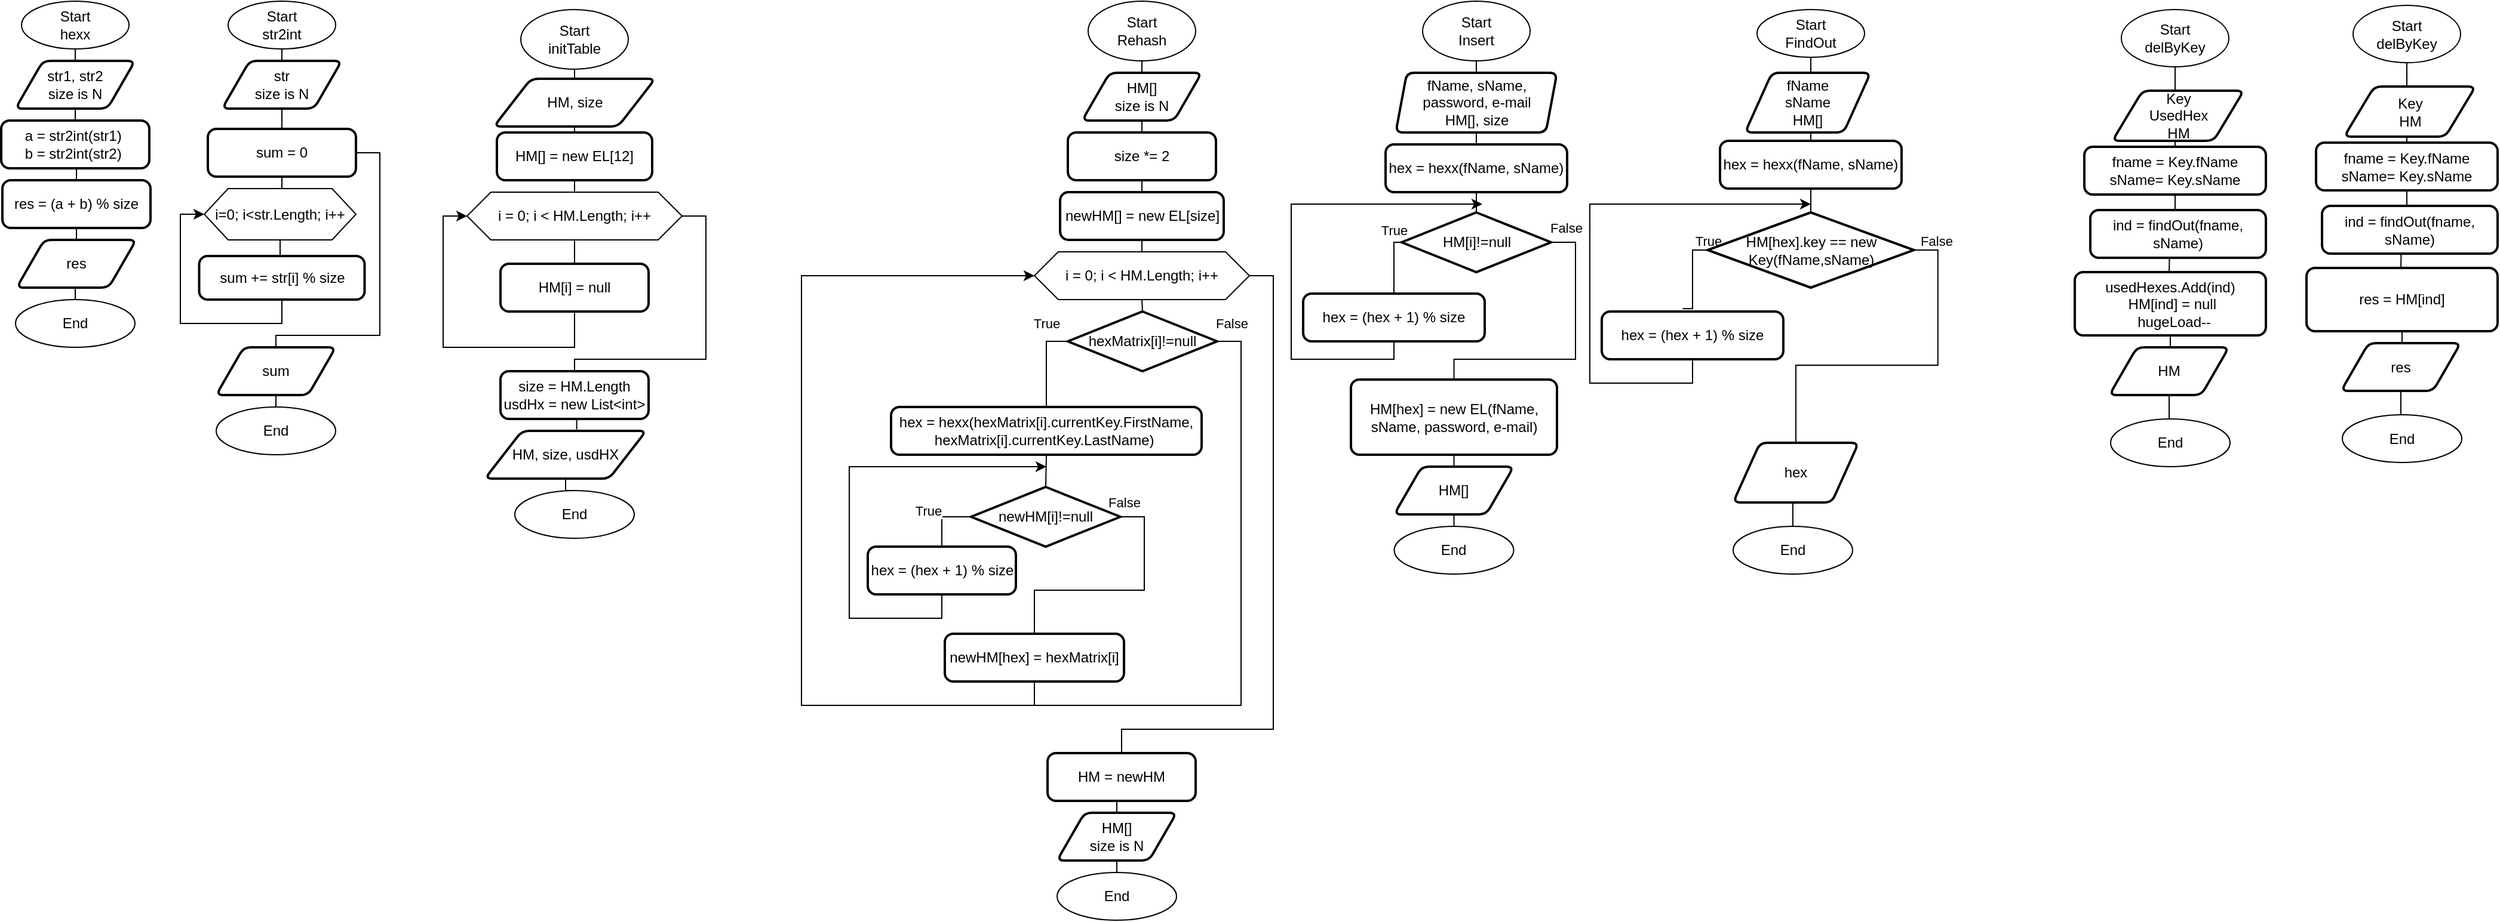 <mxfile version="13.9.9" type="device"><diagram id="-qW-ev40cqppcc0-wCnR" name="Страница 1"><mxGraphModel dx="1329" dy="557" grid="1" gridSize="10" guides="1" tooltips="1" connect="1" arrows="1" fold="1" page="1" pageScale="1" pageWidth="827" pageHeight="1169" math="0" shadow="0"><root><mxCell id="0"/><mxCell id="1" parent="0"/><mxCell id="m1HJaxvQzrxahPzaqGHg-1" value="Start&lt;br&gt;initTable" style="ellipse;whiteSpace=wrap;html=1;" vertex="1" parent="1"><mxGeometry x="-85" y="47" width="90" height="50" as="geometry"/></mxCell><mxCell id="m1HJaxvQzrxahPzaqGHg-3" style="edgeStyle=orthogonalEdgeStyle;rounded=0;orthogonalLoop=1;jettySize=auto;html=1;exitX=0.5;exitY=0;exitDx=0;exitDy=0;entryX=0.5;entryY=1;entryDx=0;entryDy=0;endArrow=none;endFill=0;" edge="1" parent="1" source="m1HJaxvQzrxahPzaqGHg-2"><mxGeometry relative="1" as="geometry"><mxPoint x="-40" y="140" as="targetPoint"/></mxGeometry></mxCell><mxCell id="m1HJaxvQzrxahPzaqGHg-2" value="HM[] = new EL[12]" style="rounded=1;whiteSpace=wrap;html=1;absoluteArcSize=1;arcSize=14;strokeWidth=2;" vertex="1" parent="1"><mxGeometry x="-105" y="150" width="130" height="40" as="geometry"/></mxCell><mxCell id="m1HJaxvQzrxahPzaqGHg-5" style="edgeStyle=orthogonalEdgeStyle;rounded=0;orthogonalLoop=1;jettySize=auto;html=1;exitX=0.5;exitY=0;exitDx=0;exitDy=0;entryX=0.5;entryY=1;entryDx=0;entryDy=0;endArrow=none;endFill=0;" edge="1" parent="1" source="m1HJaxvQzrxahPzaqGHg-4" target="m1HJaxvQzrxahPzaqGHg-2"><mxGeometry relative="1" as="geometry"/></mxCell><mxCell id="m1HJaxvQzrxahPzaqGHg-7" style="edgeStyle=orthogonalEdgeStyle;rounded=0;orthogonalLoop=1;jettySize=auto;html=1;exitX=0.5;exitY=1;exitDx=0;exitDy=0;entryX=0.5;entryY=0;entryDx=0;entryDy=0;endArrow=none;endFill=0;" edge="1" parent="1" source="m1HJaxvQzrxahPzaqGHg-4" target="m1HJaxvQzrxahPzaqGHg-6"><mxGeometry relative="1" as="geometry"/></mxCell><mxCell id="m1HJaxvQzrxahPzaqGHg-11" style="edgeStyle=orthogonalEdgeStyle;rounded=0;orthogonalLoop=1;jettySize=auto;html=1;exitX=1;exitY=0.5;exitDx=0;exitDy=0;entryX=0.5;entryY=0;entryDx=0;entryDy=0;endArrow=none;endFill=0;" edge="1" parent="1" source="m1HJaxvQzrxahPzaqGHg-4" target="m1HJaxvQzrxahPzaqGHg-10"><mxGeometry relative="1" as="geometry"><Array as="points"><mxPoint x="70" y="220"/><mxPoint x="70" y="340"/><mxPoint x="-40" y="340"/></Array></mxGeometry></mxCell><mxCell id="m1HJaxvQzrxahPzaqGHg-4" value="i = 0; i &amp;lt; HM.Length; i++" style="shape=hexagon;perimeter=hexagonPerimeter2;whiteSpace=wrap;html=1;fixedSize=1;" vertex="1" parent="1"><mxGeometry x="-130" y="200" width="180" height="40" as="geometry"/></mxCell><mxCell id="m1HJaxvQzrxahPzaqGHg-9" style="edgeStyle=orthogonalEdgeStyle;rounded=0;orthogonalLoop=1;jettySize=auto;html=1;entryX=0;entryY=0.5;entryDx=0;entryDy=0;endArrow=classic;endFill=1;" edge="1" parent="1" source="m1HJaxvQzrxahPzaqGHg-6" target="m1HJaxvQzrxahPzaqGHg-4"><mxGeometry relative="1" as="geometry"><Array as="points"><mxPoint x="-40" y="330"/><mxPoint x="-150" y="330"/><mxPoint x="-150" y="220"/></Array></mxGeometry></mxCell><mxCell id="m1HJaxvQzrxahPzaqGHg-6" value="HM[i] = null" style="rounded=1;whiteSpace=wrap;html=1;absoluteArcSize=1;arcSize=14;strokeWidth=2;" vertex="1" parent="1"><mxGeometry x="-102" y="260" width="124" height="40" as="geometry"/></mxCell><mxCell id="m1HJaxvQzrxahPzaqGHg-13" style="edgeStyle=orthogonalEdgeStyle;rounded=0;orthogonalLoop=1;jettySize=auto;html=1;exitX=0.5;exitY=1;exitDx=0;exitDy=0;entryX=0.569;entryY=-0.03;entryDx=0;entryDy=0;entryPerimeter=0;endArrow=none;endFill=0;" edge="1" parent="1" source="m1HJaxvQzrxahPzaqGHg-10" target="m1HJaxvQzrxahPzaqGHg-12"><mxGeometry relative="1" as="geometry"/></mxCell><mxCell id="m1HJaxvQzrxahPzaqGHg-10" value="size = HM.Length&lt;br&gt;usdHx = new List&amp;lt;int&amp;gt;" style="rounded=1;whiteSpace=wrap;html=1;absoluteArcSize=1;arcSize=14;strokeWidth=2;" vertex="1" parent="1"><mxGeometry x="-102" y="350" width="124" height="40" as="geometry"/></mxCell><mxCell id="m1HJaxvQzrxahPzaqGHg-12" value="HM, size, usdHX" style="shape=parallelogram;html=1;strokeWidth=2;perimeter=parallelogramPerimeter;whiteSpace=wrap;rounded=1;arcSize=12;size=0.23;" vertex="1" parent="1"><mxGeometry x="-115" y="400" width="135" height="40" as="geometry"/></mxCell><mxCell id="m1HJaxvQzrxahPzaqGHg-15" style="edgeStyle=orthogonalEdgeStyle;rounded=0;orthogonalLoop=1;jettySize=auto;html=1;exitX=0.5;exitY=0;exitDx=0;exitDy=0;entryX=0.5;entryY=1;entryDx=0;entryDy=0;endArrow=none;endFill=0;" edge="1" parent="1" source="m1HJaxvQzrxahPzaqGHg-14" target="m1HJaxvQzrxahPzaqGHg-12"><mxGeometry relative="1" as="geometry"/></mxCell><mxCell id="m1HJaxvQzrxahPzaqGHg-14" value="End" style="ellipse;whiteSpace=wrap;html=1;" vertex="1" parent="1"><mxGeometry x="-90" y="450" width="100" height="40" as="geometry"/></mxCell><mxCell id="m1HJaxvQzrxahPzaqGHg-16" value="Start&lt;br&gt;Rehash" style="ellipse;whiteSpace=wrap;html=1;" vertex="1" parent="1"><mxGeometry x="390" y="40" width="90" height="50" as="geometry"/></mxCell><mxCell id="m1HJaxvQzrxahPzaqGHg-18" style="edgeStyle=orthogonalEdgeStyle;rounded=0;orthogonalLoop=1;jettySize=auto;html=1;exitX=0.5;exitY=0;exitDx=0;exitDy=0;entryX=0.5;entryY=1;entryDx=0;entryDy=0;endArrow=none;endFill=0;" edge="1" parent="1" source="m1HJaxvQzrxahPzaqGHg-17" target="m1HJaxvQzrxahPzaqGHg-16"><mxGeometry relative="1" as="geometry"/></mxCell><mxCell id="m1HJaxvQzrxahPzaqGHg-21" style="edgeStyle=orthogonalEdgeStyle;rounded=0;orthogonalLoop=1;jettySize=auto;html=1;exitX=0.5;exitY=1;exitDx=0;exitDy=0;entryX=0.5;entryY=0;entryDx=0;entryDy=0;endArrow=none;endFill=0;" edge="1" parent="1" source="m1HJaxvQzrxahPzaqGHg-17" target="m1HJaxvQzrxahPzaqGHg-20"><mxGeometry relative="1" as="geometry"/></mxCell><mxCell id="m1HJaxvQzrxahPzaqGHg-17" value="HM[]&lt;br&gt;size is N" style="shape=parallelogram;html=1;strokeWidth=2;perimeter=parallelogramPerimeter;whiteSpace=wrap;rounded=1;arcSize=12;size=0.23;" vertex="1" parent="1"><mxGeometry x="385" y="100" width="100" height="40" as="geometry"/></mxCell><mxCell id="m1HJaxvQzrxahPzaqGHg-20" value="size *= 2" style="rounded=1;whiteSpace=wrap;html=1;absoluteArcSize=1;arcSize=14;strokeWidth=2;" vertex="1" parent="1"><mxGeometry x="373" y="150" width="124" height="40" as="geometry"/></mxCell><mxCell id="m1HJaxvQzrxahPzaqGHg-23" style="edgeStyle=orthogonalEdgeStyle;rounded=0;orthogonalLoop=1;jettySize=auto;html=1;exitX=0.5;exitY=0;exitDx=0;exitDy=0;entryX=0.5;entryY=1;entryDx=0;entryDy=0;endArrow=none;endFill=0;" edge="1" parent="1" source="m1HJaxvQzrxahPzaqGHg-22" target="m1HJaxvQzrxahPzaqGHg-20"><mxGeometry relative="1" as="geometry"/></mxCell><mxCell id="m1HJaxvQzrxahPzaqGHg-22" value="newHM[] = new EL[size]" style="rounded=1;whiteSpace=wrap;html=1;absoluteArcSize=1;arcSize=14;strokeWidth=2;" vertex="1" parent="1"><mxGeometry x="366.5" y="200" width="137" height="40" as="geometry"/></mxCell><mxCell id="m1HJaxvQzrxahPzaqGHg-34" style="edgeStyle=orthogonalEdgeStyle;rounded=0;orthogonalLoop=1;jettySize=auto;html=1;exitX=0.5;exitY=0;exitDx=0;exitDy=0;entryX=0.5;entryY=1;entryDx=0;entryDy=0;endArrow=none;endFill=0;" edge="1" parent="1" source="m1HJaxvQzrxahPzaqGHg-24" target="m1HJaxvQzrxahPzaqGHg-22"><mxGeometry relative="1" as="geometry"/></mxCell><mxCell id="m1HJaxvQzrxahPzaqGHg-51" style="edgeStyle=orthogonalEdgeStyle;rounded=0;orthogonalLoop=1;jettySize=auto;html=1;exitX=1;exitY=0.5;exitDx=0;exitDy=0;entryX=0.5;entryY=0;entryDx=0;entryDy=0;endArrow=none;endFill=0;" edge="1" parent="1" source="m1HJaxvQzrxahPzaqGHg-24" target="m1HJaxvQzrxahPzaqGHg-52"><mxGeometry relative="1" as="geometry"><mxPoint x="435.5" y="670" as="targetPoint"/><Array as="points"><mxPoint x="545" y="270"/><mxPoint x="545" y="650"/><mxPoint x="418" y="650"/></Array></mxGeometry></mxCell><mxCell id="m1HJaxvQzrxahPzaqGHg-24" value="i = 0; i &amp;lt; HM.Length; i++" style="shape=hexagon;perimeter=hexagonPerimeter2;whiteSpace=wrap;html=1;fixedSize=1;" vertex="1" parent="1"><mxGeometry x="345" y="250" width="180" height="40" as="geometry"/></mxCell><mxCell id="m1HJaxvQzrxahPzaqGHg-46" value="True" style="edgeStyle=orthogonalEdgeStyle;rounded=0;orthogonalLoop=1;jettySize=auto;html=1;exitX=0;exitY=0.5;exitDx=0;exitDy=0;exitPerimeter=0;entryX=0.5;entryY=0;entryDx=0;entryDy=0;endArrow=none;endFill=0;" edge="1" parent="1" source="m1HJaxvQzrxahPzaqGHg-35" target="m1HJaxvQzrxahPzaqGHg-37"><mxGeometry x="-0.507" y="-15" relative="1" as="geometry"><Array as="points"><mxPoint x="355" y="325"/></Array><mxPoint x="15" y="-15" as="offset"/></mxGeometry></mxCell><mxCell id="m1HJaxvQzrxahPzaqGHg-47" style="edgeStyle=orthogonalEdgeStyle;rounded=0;orthogonalLoop=1;jettySize=auto;html=1;exitX=0.5;exitY=0;exitDx=0;exitDy=0;exitPerimeter=0;entryX=0.5;entryY=1;entryDx=0;entryDy=0;endArrow=none;endFill=0;" edge="1" parent="1" source="m1HJaxvQzrxahPzaqGHg-35" target="m1HJaxvQzrxahPzaqGHg-24"><mxGeometry relative="1" as="geometry"/></mxCell><mxCell id="m1HJaxvQzrxahPzaqGHg-49" value="False" style="edgeStyle=orthogonalEdgeStyle;rounded=0;orthogonalLoop=1;jettySize=auto;html=1;exitX=1;exitY=0.5;exitDx=0;exitDy=0;exitPerimeter=0;endArrow=none;endFill=0;" edge="1" parent="1" source="m1HJaxvQzrxahPzaqGHg-35"><mxGeometry x="-0.952" y="15" relative="1" as="geometry"><mxPoint x="345" y="630" as="targetPoint"/><Array as="points"><mxPoint x="518" y="325"/><mxPoint x="518" y="630"/></Array><mxPoint as="offset"/></mxGeometry></mxCell><mxCell id="m1HJaxvQzrxahPzaqGHg-35" value="hexMatrix[i]!=null" style="strokeWidth=2;html=1;shape=mxgraph.flowchart.decision;whiteSpace=wrap;" vertex="1" parent="1"><mxGeometry x="373" y="300" width="125" height="50" as="geometry"/></mxCell><mxCell id="m1HJaxvQzrxahPzaqGHg-37" value="hex = hexx(hexMatrix[i].currentKey.FirstName, hexMatrix[i].currentKey.LastName)&amp;nbsp;" style="rounded=1;whiteSpace=wrap;html=1;absoluteArcSize=1;arcSize=14;strokeWidth=2;" vertex="1" parent="1"><mxGeometry x="225" y="380" width="260" height="40" as="geometry"/></mxCell><mxCell id="m1HJaxvQzrxahPzaqGHg-38" value="True&lt;br&gt;" style="edgeStyle=orthogonalEdgeStyle;rounded=0;orthogonalLoop=1;jettySize=auto;html=1;entryX=0.5;entryY=0;entryDx=0;entryDy=0;endArrow=none;endFill=0;" edge="1" parent="1" source="m1HJaxvQzrxahPzaqGHg-41" target="m1HJaxvQzrxahPzaqGHg-43"><mxGeometry x="-0.01" y="-13" relative="1" as="geometry"><Array as="points"><mxPoint x="267.5" y="472"/></Array><mxPoint x="1" y="-5" as="offset"/></mxGeometry></mxCell><mxCell id="m1HJaxvQzrxahPzaqGHg-39" style="edgeStyle=orthogonalEdgeStyle;rounded=0;orthogonalLoop=1;jettySize=auto;html=1;exitX=0.5;exitY=0;exitDx=0;exitDy=0;exitPerimeter=0;entryX=0.5;entryY=1;entryDx=0;entryDy=0;endArrow=none;endFill=0;" edge="1" parent="1" source="m1HJaxvQzrxahPzaqGHg-41" target="m1HJaxvQzrxahPzaqGHg-37"><mxGeometry relative="1" as="geometry"/></mxCell><mxCell id="m1HJaxvQzrxahPzaqGHg-40" value="False" style="edgeStyle=orthogonalEdgeStyle;rounded=0;orthogonalLoop=1;jettySize=auto;html=1;exitX=1;exitY=0.5;exitDx=0;exitDy=0;exitPerimeter=0;entryX=0.5;entryY=0;entryDx=0;entryDy=0;endArrow=none;endFill=0;" edge="1" parent="1" source="m1HJaxvQzrxahPzaqGHg-41" target="m1HJaxvQzrxahPzaqGHg-44"><mxGeometry x="-0.971" y="12" relative="1" as="geometry"><mxPoint as="offset"/></mxGeometry></mxCell><mxCell id="m1HJaxvQzrxahPzaqGHg-41" value="newHM[i]!=null" style="strokeWidth=2;html=1;shape=mxgraph.flowchart.decision;whiteSpace=wrap;" vertex="1" parent="1"><mxGeometry x="292" y="447" width="125" height="50" as="geometry"/></mxCell><mxCell id="m1HJaxvQzrxahPzaqGHg-42" style="edgeStyle=orthogonalEdgeStyle;rounded=0;orthogonalLoop=1;jettySize=auto;html=1;exitX=0.5;exitY=1;exitDx=0;exitDy=0;endArrow=classic;endFill=1;" edge="1" parent="1" source="m1HJaxvQzrxahPzaqGHg-43"><mxGeometry relative="1" as="geometry"><mxPoint x="355" y="430" as="targetPoint"/><Array as="points"><mxPoint x="268" y="557"/><mxPoint x="190" y="557"/><mxPoint x="190" y="430"/></Array></mxGeometry></mxCell><mxCell id="m1HJaxvQzrxahPzaqGHg-43" value="hex = (hex + 1) % size" style="rounded=1;whiteSpace=wrap;html=1;absoluteArcSize=1;arcSize=14;strokeWidth=2;" vertex="1" parent="1"><mxGeometry x="205.5" y="497" width="124" height="40" as="geometry"/></mxCell><mxCell id="m1HJaxvQzrxahPzaqGHg-48" style="edgeStyle=orthogonalEdgeStyle;rounded=0;orthogonalLoop=1;jettySize=auto;html=1;exitX=0.5;exitY=1;exitDx=0;exitDy=0;entryX=0;entryY=0.5;entryDx=0;entryDy=0;endArrow=classic;endFill=1;" edge="1" parent="1" source="m1HJaxvQzrxahPzaqGHg-44" target="m1HJaxvQzrxahPzaqGHg-24"><mxGeometry relative="1" as="geometry"><Array as="points"><mxPoint x="345" y="630"/><mxPoint x="150" y="630"/><mxPoint x="150" y="270"/></Array></mxGeometry></mxCell><mxCell id="m1HJaxvQzrxahPzaqGHg-44" value="newHM[hex] = hexMatrix[i]" style="rounded=1;whiteSpace=wrap;html=1;absoluteArcSize=1;arcSize=14;strokeWidth=2;" vertex="1" parent="1"><mxGeometry x="270" y="570" width="150" height="40" as="geometry"/></mxCell><mxCell id="m1HJaxvQzrxahPzaqGHg-54" style="edgeStyle=orthogonalEdgeStyle;rounded=0;orthogonalLoop=1;jettySize=auto;html=1;exitX=0.5;exitY=1;exitDx=0;exitDy=0;entryX=0.5;entryY=0;entryDx=0;entryDy=0;endArrow=none;endFill=0;" edge="1" parent="1" source="m1HJaxvQzrxahPzaqGHg-52" target="m1HJaxvQzrxahPzaqGHg-53"><mxGeometry relative="1" as="geometry"/></mxCell><mxCell id="m1HJaxvQzrxahPzaqGHg-52" value="HM = newHM" style="rounded=1;whiteSpace=wrap;html=1;absoluteArcSize=1;arcSize=14;strokeWidth=2;" vertex="1" parent="1"><mxGeometry x="356" y="670" width="124" height="40" as="geometry"/></mxCell><mxCell id="m1HJaxvQzrxahPzaqGHg-56" style="edgeStyle=orthogonalEdgeStyle;rounded=0;orthogonalLoop=1;jettySize=auto;html=1;exitX=0.5;exitY=1;exitDx=0;exitDy=0;entryX=0.5;entryY=0;entryDx=0;entryDy=0;endArrow=none;endFill=0;" edge="1" parent="1" source="m1HJaxvQzrxahPzaqGHg-53" target="m1HJaxvQzrxahPzaqGHg-55"><mxGeometry relative="1" as="geometry"/></mxCell><mxCell id="m1HJaxvQzrxahPzaqGHg-53" value="HM[]&lt;br&gt;size is N" style="shape=parallelogram;html=1;strokeWidth=2;perimeter=parallelogramPerimeter;whiteSpace=wrap;rounded=1;arcSize=12;size=0.23;" vertex="1" parent="1"><mxGeometry x="364" y="720" width="100" height="40" as="geometry"/></mxCell><mxCell id="m1HJaxvQzrxahPzaqGHg-55" value="End" style="ellipse;whiteSpace=wrap;html=1;" vertex="1" parent="1"><mxGeometry x="364" y="770" width="100" height="40" as="geometry"/></mxCell><mxCell id="m1HJaxvQzrxahPzaqGHg-57" value="Start&lt;br&gt;str2int" style="ellipse;whiteSpace=wrap;html=1;" vertex="1" parent="1"><mxGeometry x="-330" y="40" width="90" height="40" as="geometry"/></mxCell><mxCell id="m1HJaxvQzrxahPzaqGHg-59" style="edgeStyle=orthogonalEdgeStyle;rounded=0;orthogonalLoop=1;jettySize=auto;html=1;exitX=0.5;exitY=0;exitDx=0;exitDy=0;entryX=0.5;entryY=1;entryDx=0;entryDy=0;endArrow=none;endFill=0;" edge="1" parent="1" source="m1HJaxvQzrxahPzaqGHg-58" target="m1HJaxvQzrxahPzaqGHg-57"><mxGeometry relative="1" as="geometry"/></mxCell><mxCell id="m1HJaxvQzrxahPzaqGHg-58" value="str&lt;br&gt;size is N" style="shape=parallelogram;html=1;strokeWidth=2;perimeter=parallelogramPerimeter;whiteSpace=wrap;rounded=1;arcSize=12;size=0.23;" vertex="1" parent="1"><mxGeometry x="-335" y="90" width="100" height="40" as="geometry"/></mxCell><mxCell id="m1HJaxvQzrxahPzaqGHg-61" style="edgeStyle=orthogonalEdgeStyle;rounded=0;orthogonalLoop=1;jettySize=auto;html=1;exitX=0.5;exitY=0;exitDx=0;exitDy=0;entryX=0.5;entryY=1;entryDx=0;entryDy=0;endArrow=none;endFill=0;" edge="1" parent="1" source="m1HJaxvQzrxahPzaqGHg-60" target="m1HJaxvQzrxahPzaqGHg-58"><mxGeometry relative="1" as="geometry"/></mxCell><mxCell id="m1HJaxvQzrxahPzaqGHg-69" style="edgeStyle=orthogonalEdgeStyle;rounded=0;orthogonalLoop=1;jettySize=auto;html=1;exitX=1;exitY=0.5;exitDx=0;exitDy=0;entryX=0.5;entryY=0;entryDx=0;entryDy=0;endArrow=none;endFill=0;" edge="1" parent="1" source="m1HJaxvQzrxahPzaqGHg-60" target="m1HJaxvQzrxahPzaqGHg-68"><mxGeometry relative="1" as="geometry"><Array as="points"><mxPoint x="-203" y="167"/><mxPoint x="-203" y="320"/><mxPoint x="-290" y="320"/></Array></mxGeometry></mxCell><mxCell id="m1HJaxvQzrxahPzaqGHg-60" value="sum = 0" style="rounded=1;whiteSpace=wrap;html=1;absoluteArcSize=1;arcSize=14;strokeWidth=2;" vertex="1" parent="1"><mxGeometry x="-347" y="147" width="124" height="40" as="geometry"/></mxCell><mxCell id="m1HJaxvQzrxahPzaqGHg-63" style="edgeStyle=orthogonalEdgeStyle;rounded=0;orthogonalLoop=1;jettySize=auto;html=1;exitX=0.5;exitY=0;exitDx=0;exitDy=0;entryX=0.5;entryY=1;entryDx=0;entryDy=0;endArrow=none;endFill=0;" edge="1" parent="1" source="m1HJaxvQzrxahPzaqGHg-62" target="m1HJaxvQzrxahPzaqGHg-60"><mxGeometry relative="1" as="geometry"/></mxCell><mxCell id="m1HJaxvQzrxahPzaqGHg-62" value="i=0; i&amp;lt;str.Length; i++" style="shape=hexagon;perimeter=hexagonPerimeter2;whiteSpace=wrap;html=1;fixedSize=1;" vertex="1" parent="1"><mxGeometry x="-350" y="197" width="127" height="43" as="geometry"/></mxCell><mxCell id="m1HJaxvQzrxahPzaqGHg-65" style="edgeStyle=orthogonalEdgeStyle;rounded=0;orthogonalLoop=1;jettySize=auto;html=1;exitX=0.5;exitY=0;exitDx=0;exitDy=0;entryX=0.5;entryY=1;entryDx=0;entryDy=0;endArrow=none;endFill=0;" edge="1" parent="1" source="m1HJaxvQzrxahPzaqGHg-64" target="m1HJaxvQzrxahPzaqGHg-62"><mxGeometry relative="1" as="geometry"/></mxCell><mxCell id="m1HJaxvQzrxahPzaqGHg-66" style="edgeStyle=orthogonalEdgeStyle;rounded=0;orthogonalLoop=1;jettySize=auto;html=1;exitX=0.5;exitY=1;exitDx=0;exitDy=0;entryX=0;entryY=0.5;entryDx=0;entryDy=0;endArrow=classic;endFill=1;" edge="1" parent="1" source="m1HJaxvQzrxahPzaqGHg-64" target="m1HJaxvQzrxahPzaqGHg-62"><mxGeometry relative="1" as="geometry"/></mxCell><mxCell id="m1HJaxvQzrxahPzaqGHg-64" value="sum += str[i] % size" style="rounded=1;whiteSpace=wrap;html=1;absoluteArcSize=1;arcSize=14;strokeWidth=2;" vertex="1" parent="1"><mxGeometry x="-354.25" y="253.5" width="138.5" height="36.5" as="geometry"/></mxCell><mxCell id="m1HJaxvQzrxahPzaqGHg-71" style="edgeStyle=orthogonalEdgeStyle;rounded=0;orthogonalLoop=1;jettySize=auto;html=1;exitX=0.5;exitY=1;exitDx=0;exitDy=0;entryX=0.5;entryY=0;entryDx=0;entryDy=0;endArrow=none;endFill=0;" edge="1" parent="1" source="m1HJaxvQzrxahPzaqGHg-68" target="m1HJaxvQzrxahPzaqGHg-70"><mxGeometry relative="1" as="geometry"/></mxCell><mxCell id="m1HJaxvQzrxahPzaqGHg-68" value="sum" style="shape=parallelogram;html=1;strokeWidth=2;perimeter=parallelogramPerimeter;whiteSpace=wrap;rounded=1;arcSize=12;size=0.23;" vertex="1" parent="1"><mxGeometry x="-340" y="330" width="100" height="40" as="geometry"/></mxCell><mxCell id="m1HJaxvQzrxahPzaqGHg-70" value="End" style="ellipse;whiteSpace=wrap;html=1;" vertex="1" parent="1"><mxGeometry x="-340" y="380" width="100" height="40" as="geometry"/></mxCell><mxCell id="m1HJaxvQzrxahPzaqGHg-72" value="Start&lt;br&gt;hexx" style="ellipse;whiteSpace=wrap;html=1;" vertex="1" parent="1"><mxGeometry x="-503" y="40" width="90" height="40" as="geometry"/></mxCell><mxCell id="m1HJaxvQzrxahPzaqGHg-74" style="edgeStyle=orthogonalEdgeStyle;rounded=0;orthogonalLoop=1;jettySize=auto;html=1;exitX=0.5;exitY=0;exitDx=0;exitDy=0;entryX=0.5;entryY=1;entryDx=0;entryDy=0;endArrow=none;endFill=0;" edge="1" parent="1" source="m1HJaxvQzrxahPzaqGHg-73" target="m1HJaxvQzrxahPzaqGHg-72"><mxGeometry relative="1" as="geometry"/></mxCell><mxCell id="m1HJaxvQzrxahPzaqGHg-77" style="edgeStyle=orthogonalEdgeStyle;rounded=0;orthogonalLoop=1;jettySize=auto;html=1;exitX=0.5;exitY=1;exitDx=0;exitDy=0;entryX=0.5;entryY=0;entryDx=0;entryDy=0;endArrow=none;endFill=0;" edge="1" parent="1" source="m1HJaxvQzrxahPzaqGHg-73" target="m1HJaxvQzrxahPzaqGHg-75"><mxGeometry relative="1" as="geometry"/></mxCell><mxCell id="m1HJaxvQzrxahPzaqGHg-73" value="str1, str2&lt;br&gt;size is N" style="shape=parallelogram;html=1;strokeWidth=2;perimeter=parallelogramPerimeter;whiteSpace=wrap;rounded=1;arcSize=12;size=0.23;" vertex="1" parent="1"><mxGeometry x="-508" y="90" width="100" height="40" as="geometry"/></mxCell><mxCell id="m1HJaxvQzrxahPzaqGHg-78" style="edgeStyle=orthogonalEdgeStyle;rounded=0;orthogonalLoop=1;jettySize=auto;html=1;exitX=0.5;exitY=1;exitDx=0;exitDy=0;entryX=0.5;entryY=0;entryDx=0;entryDy=0;endArrow=none;endFill=0;" edge="1" parent="1" source="m1HJaxvQzrxahPzaqGHg-75" target="m1HJaxvQzrxahPzaqGHg-76"><mxGeometry relative="1" as="geometry"/></mxCell><mxCell id="m1HJaxvQzrxahPzaqGHg-75" value="a = str2int(str1)&amp;nbsp;&lt;br&gt;b = str2int(str2)&amp;nbsp;" style="rounded=1;whiteSpace=wrap;html=1;absoluteArcSize=1;arcSize=14;strokeWidth=2;" vertex="1" parent="1"><mxGeometry x="-520" y="140" width="124" height="40" as="geometry"/></mxCell><mxCell id="m1HJaxvQzrxahPzaqGHg-80" style="edgeStyle=orthogonalEdgeStyle;rounded=0;orthogonalLoop=1;jettySize=auto;html=1;exitX=0.5;exitY=1;exitDx=0;exitDy=0;entryX=0.5;entryY=0;entryDx=0;entryDy=0;endArrow=none;endFill=0;" edge="1" parent="1" source="m1HJaxvQzrxahPzaqGHg-76" target="m1HJaxvQzrxahPzaqGHg-79"><mxGeometry relative="1" as="geometry"/></mxCell><mxCell id="m1HJaxvQzrxahPzaqGHg-76" value="res = (a + b) % size" style="rounded=1;whiteSpace=wrap;html=1;absoluteArcSize=1;arcSize=14;strokeWidth=2;" vertex="1" parent="1"><mxGeometry x="-519" y="190" width="124" height="40" as="geometry"/></mxCell><mxCell id="m1HJaxvQzrxahPzaqGHg-82" style="edgeStyle=orthogonalEdgeStyle;rounded=0;orthogonalLoop=1;jettySize=auto;html=1;exitX=0.5;exitY=1;exitDx=0;exitDy=0;entryX=0.5;entryY=0;entryDx=0;entryDy=0;endArrow=none;endFill=0;" edge="1" parent="1" source="m1HJaxvQzrxahPzaqGHg-79" target="m1HJaxvQzrxahPzaqGHg-81"><mxGeometry relative="1" as="geometry"/></mxCell><mxCell id="m1HJaxvQzrxahPzaqGHg-79" value="res" style="shape=parallelogram;html=1;strokeWidth=2;perimeter=parallelogramPerimeter;whiteSpace=wrap;rounded=1;arcSize=12;size=0.23;" vertex="1" parent="1"><mxGeometry x="-507" y="240" width="100" height="40" as="geometry"/></mxCell><mxCell id="m1HJaxvQzrxahPzaqGHg-81" value="End" style="ellipse;whiteSpace=wrap;html=1;" vertex="1" parent="1"><mxGeometry x="-508" y="290" width="100" height="40" as="geometry"/></mxCell><mxCell id="m1HJaxvQzrxahPzaqGHg-85" style="edgeStyle=orthogonalEdgeStyle;rounded=0;orthogonalLoop=1;jettySize=auto;html=1;exitX=0.5;exitY=1;exitDx=0;exitDy=0;entryX=0.5;entryY=0;entryDx=0;entryDy=0;endArrow=none;endFill=0;" edge="1" parent="1" source="m1HJaxvQzrxahPzaqGHg-83" target="m1HJaxvQzrxahPzaqGHg-84"><mxGeometry relative="1" as="geometry"/></mxCell><mxCell id="m1HJaxvQzrxahPzaqGHg-83" value="Start&lt;br&gt;Insert" style="ellipse;whiteSpace=wrap;html=1;" vertex="1" parent="1"><mxGeometry x="670" y="40" width="90" height="50" as="geometry"/></mxCell><mxCell id="m1HJaxvQzrxahPzaqGHg-90" style="edgeStyle=orthogonalEdgeStyle;rounded=0;orthogonalLoop=1;jettySize=auto;html=1;exitX=0.5;exitY=1;exitDx=0;exitDy=0;entryX=0.5;entryY=0;entryDx=0;entryDy=0;endArrow=none;endFill=0;" edge="1" parent="1" source="m1HJaxvQzrxahPzaqGHg-84" target="m1HJaxvQzrxahPzaqGHg-86"><mxGeometry relative="1" as="geometry"/></mxCell><mxCell id="m1HJaxvQzrxahPzaqGHg-84" value="fName, sName,&lt;br&gt;password, e-mail&lt;br&gt;HM[], size" style="shape=parallelogram;html=1;strokeWidth=2;perimeter=parallelogramPerimeter;whiteSpace=wrap;rounded=1;arcSize=12;size=0.069;" vertex="1" parent="1"><mxGeometry x="647.5" y="100" width="135" height="50" as="geometry"/></mxCell><mxCell id="m1HJaxvQzrxahPzaqGHg-91" style="edgeStyle=orthogonalEdgeStyle;rounded=0;orthogonalLoop=1;jettySize=auto;html=1;exitX=0.5;exitY=1;exitDx=0;exitDy=0;entryX=0.5;entryY=0;entryDx=0;entryDy=0;entryPerimeter=0;endArrow=none;endFill=0;" edge="1" parent="1" source="m1HJaxvQzrxahPzaqGHg-86" target="m1HJaxvQzrxahPzaqGHg-88"><mxGeometry relative="1" as="geometry"/></mxCell><mxCell id="m1HJaxvQzrxahPzaqGHg-86" value="hex = hexx(fName, sName)" style="rounded=1;whiteSpace=wrap;html=1;absoluteArcSize=1;arcSize=14;strokeWidth=2;" vertex="1" parent="1"><mxGeometry x="639" y="160" width="152" height="40" as="geometry"/></mxCell><mxCell id="m1HJaxvQzrxahPzaqGHg-92" value="True" style="edgeStyle=orthogonalEdgeStyle;rounded=0;orthogonalLoop=1;jettySize=auto;html=1;exitX=0;exitY=0.5;exitDx=0;exitDy=0;exitPerimeter=0;entryX=0.5;entryY=0;entryDx=0;entryDy=0;endArrow=none;endFill=0;" edge="1" parent="1" source="m1HJaxvQzrxahPzaqGHg-88" target="m1HJaxvQzrxahPzaqGHg-89"><mxGeometry x="-0.45" y="-17" relative="1" as="geometry"><Array as="points"><mxPoint x="646" y="242"/></Array><mxPoint x="17" y="-17" as="offset"/></mxGeometry></mxCell><mxCell id="m1HJaxvQzrxahPzaqGHg-95" value="False" style="edgeStyle=orthogonalEdgeStyle;rounded=0;orthogonalLoop=1;jettySize=auto;html=1;exitX=1;exitY=0.5;exitDx=0;exitDy=0;exitPerimeter=0;entryX=0.5;entryY=0;entryDx=0;entryDy=0;endArrow=none;endFill=0;" edge="1" parent="1" source="m1HJaxvQzrxahPzaqGHg-88" target="m1HJaxvQzrxahPzaqGHg-94"><mxGeometry x="-0.895" y="12" relative="1" as="geometry"><Array as="points"><mxPoint x="798" y="242"/><mxPoint x="798" y="340"/><mxPoint x="696" y="340"/></Array><mxPoint as="offset"/></mxGeometry></mxCell><mxCell id="m1HJaxvQzrxahPzaqGHg-88" value="HM[i]!=null" style="strokeWidth=2;html=1;shape=mxgraph.flowchart.decision;whiteSpace=wrap;" vertex="1" parent="1"><mxGeometry x="652.5" y="217" width="125" height="50" as="geometry"/></mxCell><mxCell id="m1HJaxvQzrxahPzaqGHg-93" style="edgeStyle=orthogonalEdgeStyle;rounded=0;orthogonalLoop=1;jettySize=auto;html=1;exitX=0.5;exitY=1;exitDx=0;exitDy=0;endArrow=classic;endFill=1;" edge="1" parent="1" source="m1HJaxvQzrxahPzaqGHg-89"><mxGeometry relative="1" as="geometry"><mxPoint x="720" y="210" as="targetPoint"/><Array as="points"><mxPoint x="646" y="340"/><mxPoint x="560" y="340"/><mxPoint x="560" y="210"/><mxPoint x="620" y="210"/></Array></mxGeometry></mxCell><mxCell id="m1HJaxvQzrxahPzaqGHg-89" value="hex = (hex + 1) % size" style="rounded=1;whiteSpace=wrap;html=1;absoluteArcSize=1;arcSize=14;strokeWidth=2;" vertex="1" parent="1"><mxGeometry x="570" y="285" width="152" height="40" as="geometry"/></mxCell><mxCell id="m1HJaxvQzrxahPzaqGHg-97" style="edgeStyle=orthogonalEdgeStyle;rounded=0;orthogonalLoop=1;jettySize=auto;html=1;exitX=0.5;exitY=1;exitDx=0;exitDy=0;entryX=0.5;entryY=0;entryDx=0;entryDy=0;endArrow=none;endFill=0;" edge="1" parent="1" source="m1HJaxvQzrxahPzaqGHg-94" target="m1HJaxvQzrxahPzaqGHg-96"><mxGeometry relative="1" as="geometry"/></mxCell><mxCell id="m1HJaxvQzrxahPzaqGHg-94" value="HM[hex] = new EL(fName, sName, password, e-mail)" style="rounded=1;whiteSpace=wrap;html=1;absoluteArcSize=1;arcSize=14;strokeWidth=2;" vertex="1" parent="1"><mxGeometry x="610" y="357" width="172.5" height="63" as="geometry"/></mxCell><mxCell id="m1HJaxvQzrxahPzaqGHg-96" value="End" style="ellipse;whiteSpace=wrap;html=1;" vertex="1" parent="1"><mxGeometry x="646.25" y="480" width="100" height="40" as="geometry"/></mxCell><mxCell id="m1HJaxvQzrxahPzaqGHg-101" value="Start&lt;br&gt;FindOut" style="ellipse;whiteSpace=wrap;html=1;" vertex="1" parent="1"><mxGeometry x="950" y="47" width="90" height="40" as="geometry"/></mxCell><mxCell id="m1HJaxvQzrxahPzaqGHg-103" style="edgeStyle=orthogonalEdgeStyle;rounded=0;orthogonalLoop=1;jettySize=auto;html=1;exitX=0.5;exitY=0;exitDx=0;exitDy=0;entryX=0.5;entryY=1;entryDx=0;entryDy=0;endArrow=none;endFill=0;" edge="1" parent="1" source="m1HJaxvQzrxahPzaqGHg-102" target="m1HJaxvQzrxahPzaqGHg-101"><mxGeometry relative="1" as="geometry"/></mxCell><mxCell id="m1HJaxvQzrxahPzaqGHg-109" style="edgeStyle=orthogonalEdgeStyle;rounded=0;orthogonalLoop=1;jettySize=auto;html=1;exitX=0.5;exitY=1;exitDx=0;exitDy=0;entryX=0.5;entryY=0;entryDx=0;entryDy=0;endArrow=none;endFill=0;" edge="1" parent="1" source="m1HJaxvQzrxahPzaqGHg-102" target="m1HJaxvQzrxahPzaqGHg-104"><mxGeometry relative="1" as="geometry"/></mxCell><mxCell id="m1HJaxvQzrxahPzaqGHg-102" value="fName&lt;br&gt;sName&lt;br&gt;HM[]" style="shape=parallelogram;html=1;strokeWidth=2;perimeter=parallelogramPerimeter;whiteSpace=wrap;rounded=1;arcSize=12;size=0.214;" vertex="1" parent="1"><mxGeometry x="940" y="100" width="105" height="50" as="geometry"/></mxCell><mxCell id="m1HJaxvQzrxahPzaqGHg-104" value="hex = hexx(fName, sName)" style="rounded=1;whiteSpace=wrap;html=1;absoluteArcSize=1;arcSize=14;strokeWidth=2;" vertex="1" parent="1"><mxGeometry x="919" y="157" width="152" height="40" as="geometry"/></mxCell><mxCell id="m1HJaxvQzrxahPzaqGHg-110" style="edgeStyle=orthogonalEdgeStyle;rounded=0;orthogonalLoop=1;jettySize=auto;html=1;exitX=0.5;exitY=0;exitDx=0;exitDy=0;exitPerimeter=0;entryX=0.5;entryY=1;entryDx=0;entryDy=0;endArrow=none;endFill=0;" edge="1" parent="1" source="m1HJaxvQzrxahPzaqGHg-105" target="m1HJaxvQzrxahPzaqGHg-104"><mxGeometry relative="1" as="geometry"/></mxCell><mxCell id="m1HJaxvQzrxahPzaqGHg-114" value="True" style="edgeStyle=orthogonalEdgeStyle;rounded=0;orthogonalLoop=1;jettySize=auto;html=1;exitX=0;exitY=0.5;exitDx=0;exitDy=0;exitPerimeter=0;entryX=0.446;entryY=-0.06;entryDx=0;entryDy=0;entryPerimeter=0;endArrow=none;endFill=0;" edge="1" parent="1" source="m1HJaxvQzrxahPzaqGHg-105" target="m1HJaxvQzrxahPzaqGHg-112"><mxGeometry x="-1" y="-8" relative="1" as="geometry"><Array as="points"><mxPoint x="896" y="249"/><mxPoint x="896" y="298"/></Array><mxPoint as="offset"/></mxGeometry></mxCell><mxCell id="m1HJaxvQzrxahPzaqGHg-118" value="False" style="edgeStyle=orthogonalEdgeStyle;rounded=0;orthogonalLoop=1;jettySize=auto;html=1;exitX=1;exitY=0.5;exitDx=0;exitDy=0;exitPerimeter=0;endArrow=none;endFill=0;" edge="1" parent="1" source="m1HJaxvQzrxahPzaqGHg-105" target="m1HJaxvQzrxahPzaqGHg-113"><mxGeometry x="-0.876" y="9" relative="1" as="geometry"><mxPoint y="1" as="offset"/></mxGeometry></mxCell><mxCell id="m1HJaxvQzrxahPzaqGHg-105" value="HM[hex].key == new Key(fName,sName)" style="strokeWidth=2;html=1;shape=mxgraph.flowchart.decision;whiteSpace=wrap;" vertex="1" parent="1"><mxGeometry x="908.62" y="217" width="172.75" height="63" as="geometry"/></mxCell><mxCell id="m1HJaxvQzrxahPzaqGHg-106" value="HM[]" style="shape=parallelogram;html=1;strokeWidth=2;perimeter=parallelogramPerimeter;whiteSpace=wrap;rounded=1;arcSize=12;size=0.23;" vertex="1" parent="1"><mxGeometry x="646.25" y="430" width="100" height="40" as="geometry"/></mxCell><mxCell id="m1HJaxvQzrxahPzaqGHg-108" style="edgeStyle=orthogonalEdgeStyle;rounded=0;orthogonalLoop=1;jettySize=auto;html=1;exitX=0.5;exitY=0;exitDx=0;exitDy=0;entryX=0.5;entryY=1;entryDx=0;entryDy=0;endArrow=none;endFill=0;" edge="1" parent="1" source="m1HJaxvQzrxahPzaqGHg-107" target="m1HJaxvQzrxahPzaqGHg-1"><mxGeometry relative="1" as="geometry"/></mxCell><mxCell id="m1HJaxvQzrxahPzaqGHg-107" value="HM, size" style="shape=parallelogram;html=1;strokeWidth=2;perimeter=parallelogramPerimeter;whiteSpace=wrap;rounded=1;arcSize=12;size=0.23;" vertex="1" parent="1"><mxGeometry x="-107.5" y="105" width="135" height="40" as="geometry"/></mxCell><mxCell id="m1HJaxvQzrxahPzaqGHg-117" style="edgeStyle=orthogonalEdgeStyle;rounded=0;orthogonalLoop=1;jettySize=auto;html=1;exitX=0.5;exitY=1;exitDx=0;exitDy=0;endArrow=classic;endFill=1;" edge="1" parent="1" source="m1HJaxvQzrxahPzaqGHg-112"><mxGeometry relative="1" as="geometry"><mxPoint x="995" y="210" as="targetPoint"/><Array as="points"><mxPoint x="896" y="360"/><mxPoint x="810" y="360"/><mxPoint x="810" y="210"/><mxPoint x="995" y="210"/></Array></mxGeometry></mxCell><mxCell id="m1HJaxvQzrxahPzaqGHg-112" value="hex = (hex + 1) % size" style="rounded=1;whiteSpace=wrap;html=1;absoluteArcSize=1;arcSize=14;strokeWidth=2;" vertex="1" parent="1"><mxGeometry x="820" y="300" width="152" height="40" as="geometry"/></mxCell><mxCell id="m1HJaxvQzrxahPzaqGHg-121" style="edgeStyle=orthogonalEdgeStyle;rounded=0;orthogonalLoop=1;jettySize=auto;html=1;exitX=0.5;exitY=1;exitDx=0;exitDy=0;entryX=0.5;entryY=0;entryDx=0;entryDy=0;endArrow=none;endFill=0;" edge="1" parent="1" source="m1HJaxvQzrxahPzaqGHg-113" target="m1HJaxvQzrxahPzaqGHg-119"><mxGeometry relative="1" as="geometry"/></mxCell><mxCell id="m1HJaxvQzrxahPzaqGHg-113" value="hex" style="shape=parallelogram;html=1;strokeWidth=2;perimeter=parallelogramPerimeter;whiteSpace=wrap;rounded=1;arcSize=12;size=0.214;" vertex="1" parent="1"><mxGeometry x="930" y="410" width="105" height="50" as="geometry"/></mxCell><mxCell id="m1HJaxvQzrxahPzaqGHg-119" value="End" style="ellipse;whiteSpace=wrap;html=1;" vertex="1" parent="1"><mxGeometry x="930" y="480" width="100" height="40" as="geometry"/></mxCell><mxCell id="m1HJaxvQzrxahPzaqGHg-122" value="Start&lt;br&gt;delByKey" style="ellipse;whiteSpace=wrap;html=1;" vertex="1" parent="1"><mxGeometry x="1255" y="47" width="90" height="48" as="geometry"/></mxCell><mxCell id="m1HJaxvQzrxahPzaqGHg-124" style="edgeStyle=orthogonalEdgeStyle;rounded=0;orthogonalLoop=1;jettySize=auto;html=1;exitX=0.5;exitY=0;exitDx=0;exitDy=0;entryX=0.5;entryY=1;entryDx=0;entryDy=0;endArrow=none;endFill=0;" edge="1" parent="1" source="m1HJaxvQzrxahPzaqGHg-123" target="m1HJaxvQzrxahPzaqGHg-122"><mxGeometry relative="1" as="geometry"/></mxCell><mxCell id="m1HJaxvQzrxahPzaqGHg-126" style="edgeStyle=orthogonalEdgeStyle;rounded=0;orthogonalLoop=1;jettySize=auto;html=1;exitX=0.5;exitY=1;exitDx=0;exitDy=0;entryX=0.5;entryY=0;entryDx=0;entryDy=0;endArrow=none;endFill=0;" edge="1" parent="1" source="m1HJaxvQzrxahPzaqGHg-123" target="m1HJaxvQzrxahPzaqGHg-125"><mxGeometry relative="1" as="geometry"/></mxCell><mxCell id="m1HJaxvQzrxahPzaqGHg-123" value="Key&lt;br&gt;UsedHex&lt;br&gt;HM" style="shape=parallelogram;html=1;strokeWidth=2;perimeter=parallelogramPerimeter;whiteSpace=wrap;rounded=1;arcSize=12;size=0.23;" vertex="1" parent="1"><mxGeometry x="1247.5" y="115" width="110" height="42" as="geometry"/></mxCell><mxCell id="m1HJaxvQzrxahPzaqGHg-125" value="fname = Key.fName&lt;br&gt;sName= Key.sName" style="rounded=1;whiteSpace=wrap;html=1;absoluteArcSize=1;arcSize=14;strokeWidth=2;" vertex="1" parent="1"><mxGeometry x="1224" y="162" width="152" height="40" as="geometry"/></mxCell><mxCell id="m1HJaxvQzrxahPzaqGHg-128" style="edgeStyle=orthogonalEdgeStyle;rounded=0;orthogonalLoop=1;jettySize=auto;html=1;exitX=0.5;exitY=0;exitDx=0;exitDy=0;exitPerimeter=0;entryX=0.5;entryY=1;entryDx=0;entryDy=0;endArrow=none;endFill=0;" edge="1" parent="1" target="m1HJaxvQzrxahPzaqGHg-125"><mxGeometry relative="1" as="geometry"><mxPoint x="1295" y="270" as="sourcePoint"/></mxGeometry></mxCell><mxCell id="m1HJaxvQzrxahPzaqGHg-129" value="ind = findOut(fname, sName)" style="rounded=1;whiteSpace=wrap;html=1;absoluteArcSize=1;arcSize=14;strokeWidth=2;" vertex="1" parent="1"><mxGeometry x="1229" y="215" width="147" height="40" as="geometry"/></mxCell><mxCell id="m1HJaxvQzrxahPzaqGHg-130" value="&lt;div&gt;usedHexes.Add(ind)&lt;/div&gt;&lt;div&gt;&amp;nbsp;HM[ind] = null&lt;/div&gt;&lt;div&gt;&amp;nbsp; hugeLoad--&lt;/div&gt;" style="rounded=1;whiteSpace=wrap;html=1;absoluteArcSize=1;arcSize=14;strokeWidth=2;" vertex="1" parent="1"><mxGeometry x="1216" y="267" width="160" height="53" as="geometry"/></mxCell><mxCell id="m1HJaxvQzrxahPzaqGHg-132" style="edgeStyle=orthogonalEdgeStyle;rounded=0;orthogonalLoop=1;jettySize=auto;html=1;exitX=0.5;exitY=0;exitDx=0;exitDy=0;entryX=0.5;entryY=1;entryDx=0;entryDy=0;endArrow=none;endFill=0;" edge="1" parent="1" target="m1HJaxvQzrxahPzaqGHg-130"><mxGeometry relative="1" as="geometry"><mxPoint x="1291" y="340" as="sourcePoint"/></mxGeometry></mxCell><mxCell id="m1HJaxvQzrxahPzaqGHg-135" style="edgeStyle=orthogonalEdgeStyle;rounded=0;orthogonalLoop=1;jettySize=auto;html=1;exitX=0.5;exitY=0;exitDx=0;exitDy=0;entryX=0.5;entryY=1;entryDx=0;entryDy=0;endArrow=none;endFill=0;" edge="1" parent="1" source="m1HJaxvQzrxahPzaqGHg-133" target="m1HJaxvQzrxahPzaqGHg-134"><mxGeometry relative="1" as="geometry"/></mxCell><mxCell id="m1HJaxvQzrxahPzaqGHg-133" value="End" style="ellipse;whiteSpace=wrap;html=1;" vertex="1" parent="1"><mxGeometry x="1246" y="390" width="100" height="40" as="geometry"/></mxCell><mxCell id="m1HJaxvQzrxahPzaqGHg-134" value="HM" style="shape=parallelogram;html=1;strokeWidth=2;perimeter=parallelogramPerimeter;whiteSpace=wrap;rounded=1;arcSize=12;size=0.23;" vertex="1" parent="1"><mxGeometry x="1245" y="330" width="100" height="40" as="geometry"/></mxCell><mxCell id="m1HJaxvQzrxahPzaqGHg-136" value="Start&lt;br&gt;delByKey" style="ellipse;whiteSpace=wrap;html=1;" vertex="1" parent="1"><mxGeometry x="1449" y="43.5" width="90" height="48" as="geometry"/></mxCell><mxCell id="m1HJaxvQzrxahPzaqGHg-137" style="edgeStyle=orthogonalEdgeStyle;rounded=0;orthogonalLoop=1;jettySize=auto;html=1;exitX=0.5;exitY=0;exitDx=0;exitDy=0;entryX=0.5;entryY=1;entryDx=0;entryDy=0;endArrow=none;endFill=0;" edge="1" parent="1" source="m1HJaxvQzrxahPzaqGHg-139" target="m1HJaxvQzrxahPzaqGHg-136"><mxGeometry relative="1" as="geometry"/></mxCell><mxCell id="m1HJaxvQzrxahPzaqGHg-138" style="edgeStyle=orthogonalEdgeStyle;rounded=0;orthogonalLoop=1;jettySize=auto;html=1;exitX=0.5;exitY=1;exitDx=0;exitDy=0;entryX=0.5;entryY=0;entryDx=0;entryDy=0;endArrow=none;endFill=0;" edge="1" parent="1" source="m1HJaxvQzrxahPzaqGHg-139" target="m1HJaxvQzrxahPzaqGHg-140"><mxGeometry relative="1" as="geometry"/></mxCell><mxCell id="m1HJaxvQzrxahPzaqGHg-139" value="Key&lt;br&gt;HM" style="shape=parallelogram;html=1;strokeWidth=2;perimeter=parallelogramPerimeter;whiteSpace=wrap;rounded=1;arcSize=12;size=0.23;" vertex="1" parent="1"><mxGeometry x="1441.5" y="111.5" width="110" height="42" as="geometry"/></mxCell><mxCell id="m1HJaxvQzrxahPzaqGHg-140" value="fname = Key.fName&lt;br&gt;sName= Key.sName" style="rounded=1;whiteSpace=wrap;html=1;absoluteArcSize=1;arcSize=14;strokeWidth=2;" vertex="1" parent="1"><mxGeometry x="1418" y="158.5" width="152" height="40" as="geometry"/></mxCell><mxCell id="m1HJaxvQzrxahPzaqGHg-141" style="edgeStyle=orthogonalEdgeStyle;rounded=0;orthogonalLoop=1;jettySize=auto;html=1;exitX=0.5;exitY=0;exitDx=0;exitDy=0;exitPerimeter=0;entryX=0.5;entryY=1;entryDx=0;entryDy=0;endArrow=none;endFill=0;" edge="1" parent="1" target="m1HJaxvQzrxahPzaqGHg-140"><mxGeometry relative="1" as="geometry"><mxPoint x="1489" y="266.5" as="sourcePoint"/></mxGeometry></mxCell><mxCell id="m1HJaxvQzrxahPzaqGHg-142" value="ind = findOut(fname, sName)" style="rounded=1;whiteSpace=wrap;html=1;absoluteArcSize=1;arcSize=14;strokeWidth=2;" vertex="1" parent="1"><mxGeometry x="1423" y="211.5" width="147" height="40" as="geometry"/></mxCell><mxCell id="m1HJaxvQzrxahPzaqGHg-143" value="&lt;div&gt;res = HM[ind]&lt;/div&gt;" style="rounded=1;whiteSpace=wrap;html=1;absoluteArcSize=1;arcSize=14;strokeWidth=2;" vertex="1" parent="1"><mxGeometry x="1410" y="263.5" width="160" height="53" as="geometry"/></mxCell><mxCell id="m1HJaxvQzrxahPzaqGHg-144" style="edgeStyle=orthogonalEdgeStyle;rounded=0;orthogonalLoop=1;jettySize=auto;html=1;exitX=0.5;exitY=0;exitDx=0;exitDy=0;entryX=0.5;entryY=1;entryDx=0;entryDy=0;endArrow=none;endFill=0;" edge="1" parent="1" target="m1HJaxvQzrxahPzaqGHg-143"><mxGeometry relative="1" as="geometry"><mxPoint x="1485" y="336.5" as="sourcePoint"/></mxGeometry></mxCell><mxCell id="m1HJaxvQzrxahPzaqGHg-145" style="edgeStyle=orthogonalEdgeStyle;rounded=0;orthogonalLoop=1;jettySize=auto;html=1;exitX=0.5;exitY=0;exitDx=0;exitDy=0;entryX=0.5;entryY=1;entryDx=0;entryDy=0;endArrow=none;endFill=0;" edge="1" parent="1" source="m1HJaxvQzrxahPzaqGHg-146" target="m1HJaxvQzrxahPzaqGHg-147"><mxGeometry relative="1" as="geometry"/></mxCell><mxCell id="m1HJaxvQzrxahPzaqGHg-146" value="End" style="ellipse;whiteSpace=wrap;html=1;" vertex="1" parent="1"><mxGeometry x="1440" y="386.5" width="100" height="40" as="geometry"/></mxCell><mxCell id="m1HJaxvQzrxahPzaqGHg-147" value="res" style="shape=parallelogram;html=1;strokeWidth=2;perimeter=parallelogramPerimeter;whiteSpace=wrap;rounded=1;arcSize=12;size=0.23;" vertex="1" parent="1"><mxGeometry x="1439" y="326.5" width="100" height="40" as="geometry"/></mxCell></root></mxGraphModel></diagram></mxfile>